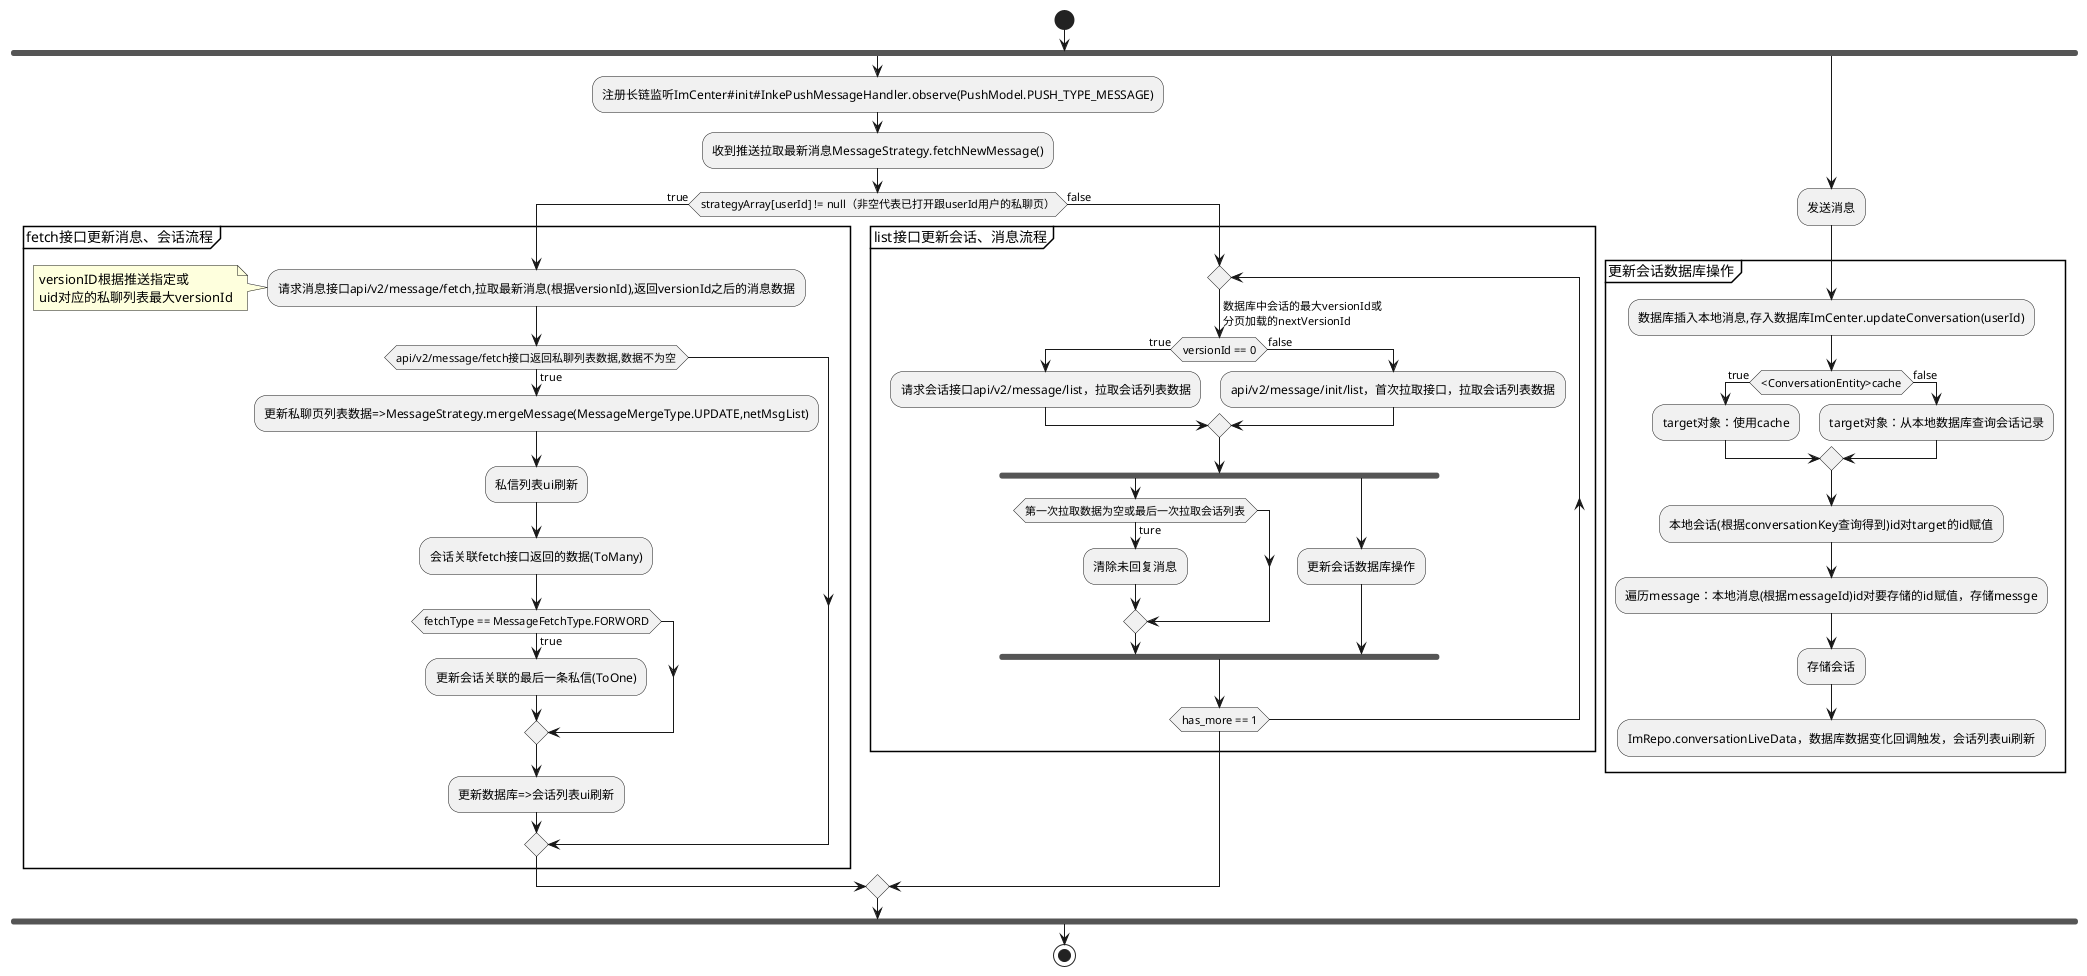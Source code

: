 @startuml
start
fork
:注册长链监听ImCenter#init#InkePushMessageHandler.observe(PushModel.PUSH_TYPE_MESSAGE);
:收到推送拉取最新消息MessageStrategy.fetchNewMessage();
if (strategyArray[userId] != null（非空代表已打开跟userId用户的私聊页）) then (true)
    partition fetch接口更新消息、会话流程 {
          :请求消息接口api/v2/message/fetch,拉取最新消息(根据versionId),返回versionId之后的消息数据;
          note
          versionID根据推送指定或
          uid对应的私聊列表最大versionId
          end note
          if (api/v2/message/fetch接口返回私聊列表数据,数据不为空) then (true)
            :更新私聊页列表数据=>MessageStrategy.mergeMessage(MessageMergeType.UPDATE,netMsgList);
            :私信列表ui刷新;
            :会话关联fetch接口返回的数据(ToMany);
            if(fetchType == MessageFetchType.FORWORD) then(true)
                :更新会话关联的最后一条私信(ToOne);
            endif
            :更新数据库=>会话列表ui刷新;
          endif
    }
else (false)
    partition list接口更新会话、消息流程 {
        repeat
            -> 数据库中会话的最大versionId或
            分页加载的nextVersionId;
            if (versionId == 0) is (true) then
                :请求会话接口api/v2/message/list，拉取会话列表数据;
            else (false)
              :api/v2/message/init/list，首次拉取接口，拉取会话列表数据;
            endif
            fork
                if(第一次拉取数据为空或最后一次拉取会话列表) then(ture)
                    :清除未回复消息;
                endif
            fork again
                :更新会话数据库操作;
            end fork
        repeat while(has_more == 1)
    }
endif

fork again
:发送消息;
partition 更新会话数据库操作 {
    :数据库插入本地消息,存入数据库ImCenter.updateConversation(userId);
    if(<ConversationEntity>cache) then (true)
        :target对象：使用cache;
    else (false)
        :target对象：从本地数据库查询会话记录;
    endif
    :本地会话(根据conversationKey查询得到)id对target的id赋值;
    :遍历message：本地消息(根据messageId)id对要存储的id赋值，存储messge;
    :存储会话;
    :ImRepo.conversationLiveData，数据库数据变化回调触发，会话列表ui刷新;
    detach
}

end fork

stop
@enduml